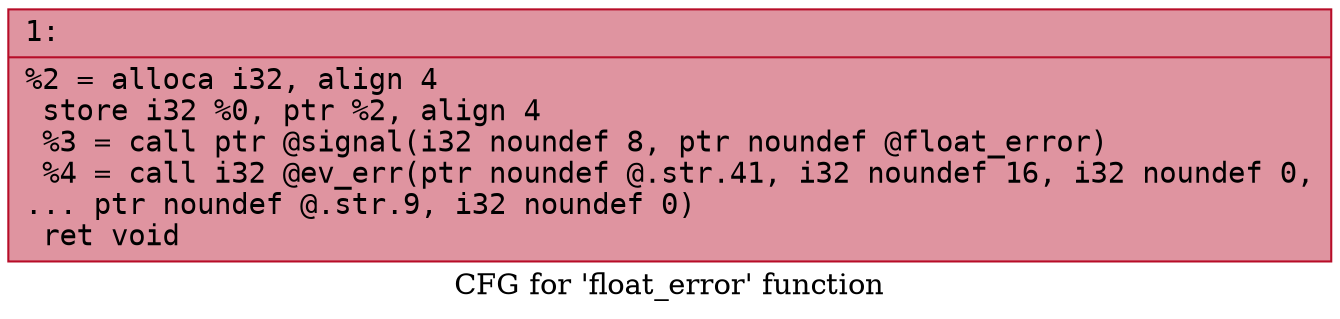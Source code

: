 digraph "CFG for 'float_error' function" {
	label="CFG for 'float_error' function";

	Node0x600001be8730 [shape=record,color="#b70d28ff", style=filled, fillcolor="#b70d2870" fontname="Courier",label="{1:\l|  %2 = alloca i32, align 4\l  store i32 %0, ptr %2, align 4\l  %3 = call ptr @signal(i32 noundef 8, ptr noundef @float_error)\l  %4 = call i32 @ev_err(ptr noundef @.str.41, i32 noundef 16, i32 noundef 0,\l... ptr noundef @.str.9, i32 noundef 0)\l  ret void\l}"];
}
